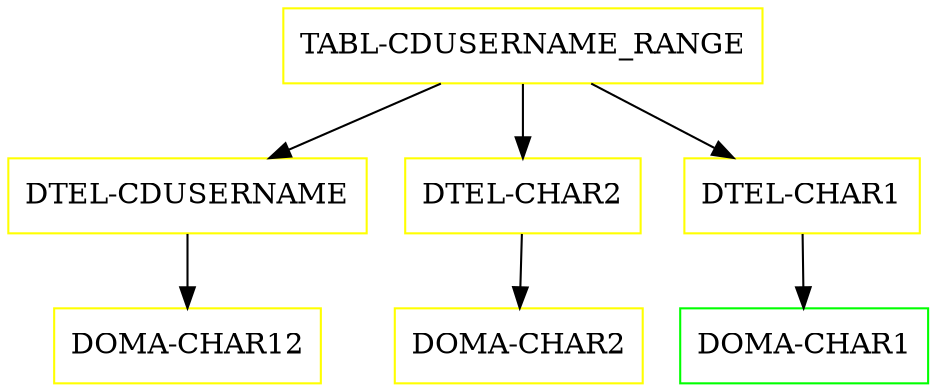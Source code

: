 digraph G {
  "TABL-CDUSERNAME_RANGE" [shape=box,color=yellow];
  "DTEL-CDUSERNAME" [shape=box,color=yellow,URL="./DTEL_CDUSERNAME.html"];
  "DOMA-CHAR12" [shape=box,color=yellow,URL="./DOMA_CHAR12.html"];
  "DTEL-CHAR2" [shape=box,color=yellow,URL="./DTEL_CHAR2.html"];
  "DOMA-CHAR2" [shape=box,color=yellow,URL="./DOMA_CHAR2.html"];
  "DTEL-CHAR1" [shape=box,color=yellow,URL="./DTEL_CHAR1.html"];
  "DOMA-CHAR1" [shape=box,color=green,URL="./DOMA_CHAR1.html"];
  "TABL-CDUSERNAME_RANGE" -> "DTEL-CHAR1";
  "TABL-CDUSERNAME_RANGE" -> "DTEL-CHAR2";
  "TABL-CDUSERNAME_RANGE" -> "DTEL-CDUSERNAME";
  "DTEL-CDUSERNAME" -> "DOMA-CHAR12";
  "DTEL-CHAR2" -> "DOMA-CHAR2";
  "DTEL-CHAR1" -> "DOMA-CHAR1";
}

